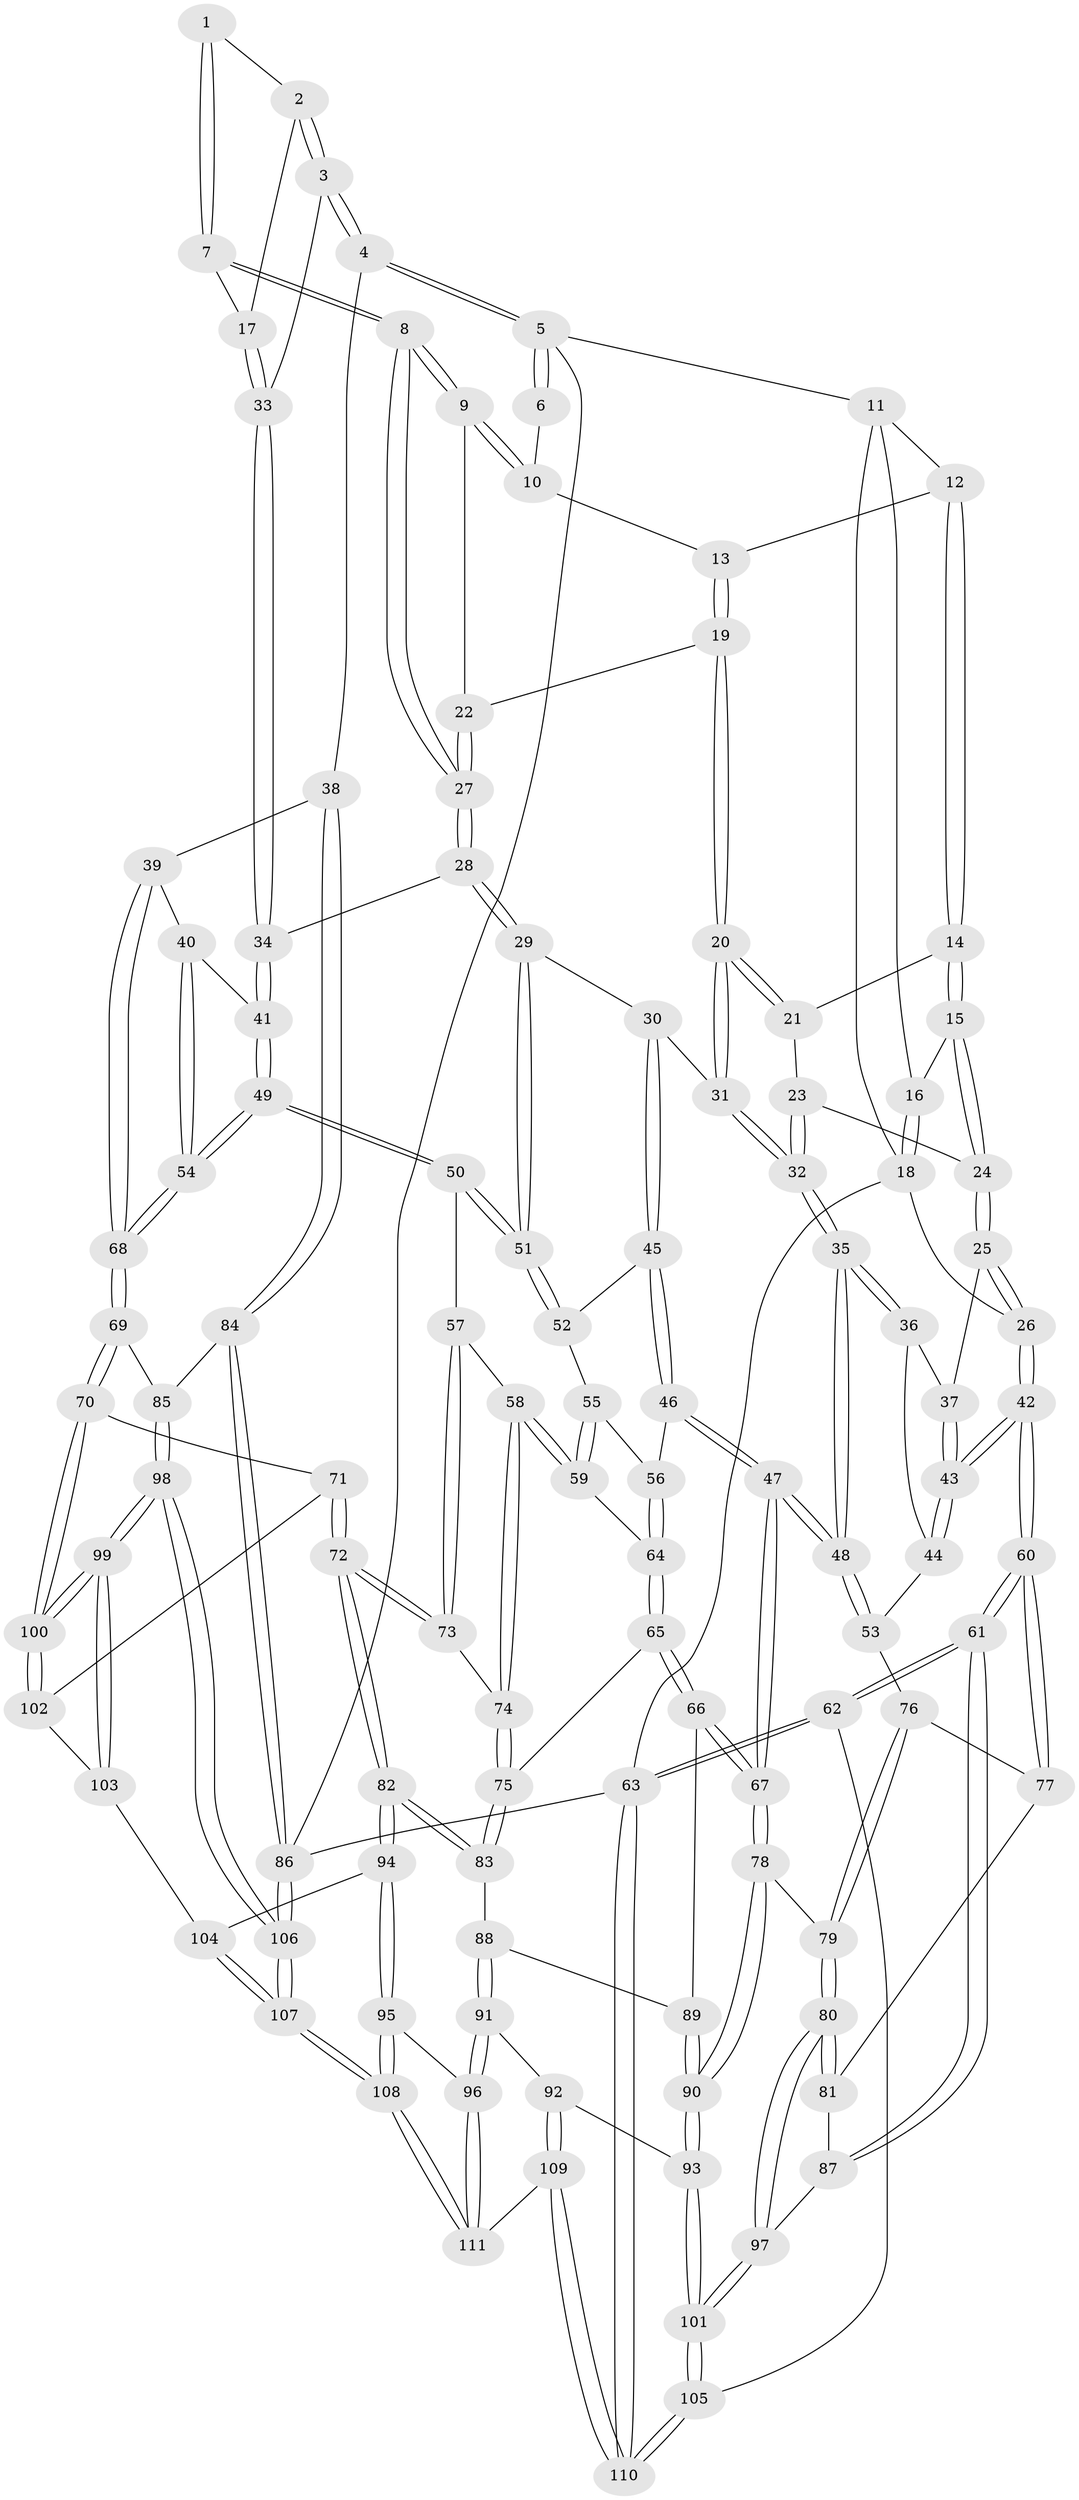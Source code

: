 // Generated by graph-tools (version 1.1) at 2025/01/03/09/25 05:01:24]
// undirected, 111 vertices, 274 edges
graph export_dot {
graph [start="1"]
  node [color=gray90,style=filled];
  1 [pos="+0.7895213868516249+0.0425469050288866"];
  2 [pos="+0.8701148755597492+0.12564970880057955"];
  3 [pos="+1+0.13252009287542768"];
  4 [pos="+1+0"];
  5 [pos="+1+0"];
  6 [pos="+0.6520386444661643+0"];
  7 [pos="+0.7898449198409274+0.21147636508614076"];
  8 [pos="+0.756055705364128+0.21793391782396668"];
  9 [pos="+0.7451574668277436+0.19191216533508804"];
  10 [pos="+0.6323105088223239+0"];
  11 [pos="+0.1785541800936287+0"];
  12 [pos="+0.4625267219991543+0"];
  13 [pos="+0.5058882408148161+0"];
  14 [pos="+0.1401720333120061+0.12196292927420616"];
  15 [pos="+0.13380213019372733+0.12363147404872542"];
  16 [pos="+0.10091593236232532+0.09979615565590932"];
  17 [pos="+0.814994747322613+0.21300039496586212"];
  18 [pos="+0+0.1209944515526423"];
  19 [pos="+0.4985991022619399+0"];
  20 [pos="+0.42406059434275106+0.1386348083140846"];
  21 [pos="+0.2843929847353855+0.15095706733145225"];
  22 [pos="+0.6116373630698324+0.13887673733972647"];
  23 [pos="+0.2053392820588596+0.23046108737681922"];
  24 [pos="+0.14487442026922948+0.2231887611579273"];
  25 [pos="+0.13565402979008068+0.24140120226090298"];
  26 [pos="+0+0.1813488045316658"];
  27 [pos="+0.6835196817834234+0.2906478936126465"];
  28 [pos="+0.6785130513627907+0.3077991044537679"];
  29 [pos="+0.6505284672384235+0.3424678257338236"];
  30 [pos="+0.4665443706189623+0.2908211084219111"];
  31 [pos="+0.4197658461176887+0.25367780263571593"];
  32 [pos="+0.35081231135135366+0.3096581799231287"];
  33 [pos="+0.8965780608899482+0.2852338026102016"];
  34 [pos="+0.8855545331930715+0.3492376853125783"];
  35 [pos="+0.27795077107884314+0.4171157125356387"];
  36 [pos="+0.1326509164646122+0.3038228663707724"];
  37 [pos="+0.12821899613508966+0.2962022142918374"];
  38 [pos="+1+0.46035727235909385"];
  39 [pos="+1+0.46019589950267287"];
  40 [pos="+0.9424342005539781+0.4110439540474843"];
  41 [pos="+0.8888086318206466+0.36054284782911333"];
  42 [pos="+0+0.36654000010826937"];
  43 [pos="+0+0.3672237330630913"];
  44 [pos="+0.07668723881870589+0.43296230306087125"];
  45 [pos="+0.4842655846107999+0.436430267109518"];
  46 [pos="+0.43812343275153504+0.4881759022073437"];
  47 [pos="+0.2812497383353677+0.5013401667665627"];
  48 [pos="+0.26905694973454813+0.4860254450046728"];
  49 [pos="+0.7376769488068212+0.48296482392703927"];
  50 [pos="+0.6905079934158277+0.46750443232259203"];
  51 [pos="+0.6635100430407875+0.4285511770190302"];
  52 [pos="+0.5519969827861644+0.46756729654983603"];
  53 [pos="+0.16285100263910224+0.5059542937627284"];
  54 [pos="+0.8417099681762651+0.5955455407271444"];
  55 [pos="+0.5434704556416848+0.4892973871519918"];
  56 [pos="+0.46498946969118266+0.5161476587581394"];
  57 [pos="+0.689714598911393+0.46894907375482403"];
  58 [pos="+0.5627203697769251+0.5813315245573019"];
  59 [pos="+0.5367595442340549+0.5669310590801208"];
  60 [pos="+0+0.6279818109840424"];
  61 [pos="+0+0.7533136367620893"];
  62 [pos="+0+0.7892790468194701"];
  63 [pos="+0+1"];
  64 [pos="+0.4931841348438698+0.5700432334392045"];
  65 [pos="+0.42866838950861286+0.6392564675795318"];
  66 [pos="+0.39461798784499064+0.6511184335958995"];
  67 [pos="+0.3252351415653681+0.651824833189224"];
  68 [pos="+0.8478831651899235+0.6145205651395066"];
  69 [pos="+0.8454244634553072+0.7012863060351238"];
  70 [pos="+0.8355754834414397+0.7106065605285924"];
  71 [pos="+0.782364806958611+0.7438419594239142"];
  72 [pos="+0.752481351247386+0.7501740176765694"];
  73 [pos="+0.6594796091599755+0.625724330975128"];
  74 [pos="+0.5772036276895098+0.616171905128105"];
  75 [pos="+0.5515366838182576+0.6778316782333937"];
  76 [pos="+0.10825334150388895+0.5604767443648011"];
  77 [pos="+0.09741391390512326+0.5692257886717458"];
  78 [pos="+0.31628123212198794+0.6711427087457967"];
  79 [pos="+0.2563036072791288+0.7439208015973049"];
  80 [pos="+0.24922780058386193+0.7538622434173168"];
  81 [pos="+0.1249290157459891+0.6817818306833434"];
  82 [pos="+0.7450360735025889+0.7550454898561364"];
  83 [pos="+0.5633751243897939+0.7162449137258621"];
  84 [pos="+1+0.7347206086834946"];
  85 [pos="+0.9000003727356273+0.7109461173342063"];
  86 [pos="+1+1"];
  87 [pos="+0+0.7440478327637005"];
  88 [pos="+0.5552216333578074+0.7259627661304489"];
  89 [pos="+0.4782236916428644+0.7394912643362732"];
  90 [pos="+0.4536869834347095+0.8196037686158067"];
  91 [pos="+0.5293403959926997+0.875061190886778"];
  92 [pos="+0.4978668728051835+0.8778267694875846"];
  93 [pos="+0.46191805154342985+0.8503550064004051"];
  94 [pos="+0.6675924071283855+0.870112715809728"];
  95 [pos="+0.6639317566980125+0.8732581414557423"];
  96 [pos="+0.5857479844346847+0.8942231764970057"];
  97 [pos="+0.2341691161366069+0.8153249633067716"];
  98 [pos="+1+1"];
  99 [pos="+1+1"];
  100 [pos="+1+1"];
  101 [pos="+0.23724727156609085+0.8689608014605739"];
  102 [pos="+0.7909199113714304+0.7703689601424825"];
  103 [pos="+0.8225296287555787+0.9028417473327232"];
  104 [pos="+0.7753538889716793+0.9476943717092168"];
  105 [pos="+0.21319246350227622+0.9502066773873173"];
  106 [pos="+1+1"];
  107 [pos="+0.8342469515066235+1"];
  108 [pos="+0.7829873778883981+1"];
  109 [pos="+0.290654970897403+1"];
  110 [pos="+0.2620914318117799+1"];
  111 [pos="+0.5744324658498781+1"];
  1 -- 2;
  1 -- 7;
  1 -- 7;
  2 -- 3;
  2 -- 3;
  2 -- 17;
  3 -- 4;
  3 -- 4;
  3 -- 33;
  4 -- 5;
  4 -- 5;
  4 -- 38;
  5 -- 6;
  5 -- 6;
  5 -- 11;
  5 -- 86;
  6 -- 10;
  7 -- 8;
  7 -- 8;
  7 -- 17;
  8 -- 9;
  8 -- 9;
  8 -- 27;
  8 -- 27;
  9 -- 10;
  9 -- 10;
  9 -- 22;
  10 -- 13;
  11 -- 12;
  11 -- 16;
  11 -- 18;
  12 -- 13;
  12 -- 14;
  12 -- 14;
  13 -- 19;
  13 -- 19;
  14 -- 15;
  14 -- 15;
  14 -- 21;
  15 -- 16;
  15 -- 24;
  15 -- 24;
  16 -- 18;
  16 -- 18;
  17 -- 33;
  17 -- 33;
  18 -- 26;
  18 -- 63;
  19 -- 20;
  19 -- 20;
  19 -- 22;
  20 -- 21;
  20 -- 21;
  20 -- 31;
  20 -- 31;
  21 -- 23;
  22 -- 27;
  22 -- 27;
  23 -- 24;
  23 -- 32;
  23 -- 32;
  24 -- 25;
  24 -- 25;
  25 -- 26;
  25 -- 26;
  25 -- 37;
  26 -- 42;
  26 -- 42;
  27 -- 28;
  27 -- 28;
  28 -- 29;
  28 -- 29;
  28 -- 34;
  29 -- 30;
  29 -- 51;
  29 -- 51;
  30 -- 31;
  30 -- 45;
  30 -- 45;
  31 -- 32;
  31 -- 32;
  32 -- 35;
  32 -- 35;
  33 -- 34;
  33 -- 34;
  34 -- 41;
  34 -- 41;
  35 -- 36;
  35 -- 36;
  35 -- 48;
  35 -- 48;
  36 -- 37;
  36 -- 44;
  37 -- 43;
  37 -- 43;
  38 -- 39;
  38 -- 84;
  38 -- 84;
  39 -- 40;
  39 -- 68;
  39 -- 68;
  40 -- 41;
  40 -- 54;
  40 -- 54;
  41 -- 49;
  41 -- 49;
  42 -- 43;
  42 -- 43;
  42 -- 60;
  42 -- 60;
  43 -- 44;
  43 -- 44;
  44 -- 53;
  45 -- 46;
  45 -- 46;
  45 -- 52;
  46 -- 47;
  46 -- 47;
  46 -- 56;
  47 -- 48;
  47 -- 48;
  47 -- 67;
  47 -- 67;
  48 -- 53;
  48 -- 53;
  49 -- 50;
  49 -- 50;
  49 -- 54;
  49 -- 54;
  50 -- 51;
  50 -- 51;
  50 -- 57;
  51 -- 52;
  51 -- 52;
  52 -- 55;
  53 -- 76;
  54 -- 68;
  54 -- 68;
  55 -- 56;
  55 -- 59;
  55 -- 59;
  56 -- 64;
  56 -- 64;
  57 -- 58;
  57 -- 73;
  57 -- 73;
  58 -- 59;
  58 -- 59;
  58 -- 74;
  58 -- 74;
  59 -- 64;
  60 -- 61;
  60 -- 61;
  60 -- 77;
  60 -- 77;
  61 -- 62;
  61 -- 62;
  61 -- 87;
  61 -- 87;
  62 -- 63;
  62 -- 63;
  62 -- 105;
  63 -- 110;
  63 -- 110;
  63 -- 86;
  64 -- 65;
  64 -- 65;
  65 -- 66;
  65 -- 66;
  65 -- 75;
  66 -- 67;
  66 -- 67;
  66 -- 89;
  67 -- 78;
  67 -- 78;
  68 -- 69;
  68 -- 69;
  69 -- 70;
  69 -- 70;
  69 -- 85;
  70 -- 71;
  70 -- 100;
  70 -- 100;
  71 -- 72;
  71 -- 72;
  71 -- 102;
  72 -- 73;
  72 -- 73;
  72 -- 82;
  72 -- 82;
  73 -- 74;
  74 -- 75;
  74 -- 75;
  75 -- 83;
  75 -- 83;
  76 -- 77;
  76 -- 79;
  76 -- 79;
  77 -- 81;
  78 -- 79;
  78 -- 90;
  78 -- 90;
  79 -- 80;
  79 -- 80;
  80 -- 81;
  80 -- 81;
  80 -- 97;
  80 -- 97;
  81 -- 87;
  82 -- 83;
  82 -- 83;
  82 -- 94;
  82 -- 94;
  83 -- 88;
  84 -- 85;
  84 -- 86;
  84 -- 86;
  85 -- 98;
  85 -- 98;
  86 -- 106;
  86 -- 106;
  87 -- 97;
  88 -- 89;
  88 -- 91;
  88 -- 91;
  89 -- 90;
  89 -- 90;
  90 -- 93;
  90 -- 93;
  91 -- 92;
  91 -- 96;
  91 -- 96;
  92 -- 93;
  92 -- 109;
  92 -- 109;
  93 -- 101;
  93 -- 101;
  94 -- 95;
  94 -- 95;
  94 -- 104;
  95 -- 96;
  95 -- 108;
  95 -- 108;
  96 -- 111;
  96 -- 111;
  97 -- 101;
  97 -- 101;
  98 -- 99;
  98 -- 99;
  98 -- 106;
  98 -- 106;
  99 -- 100;
  99 -- 100;
  99 -- 103;
  99 -- 103;
  100 -- 102;
  100 -- 102;
  101 -- 105;
  101 -- 105;
  102 -- 103;
  103 -- 104;
  104 -- 107;
  104 -- 107;
  105 -- 110;
  105 -- 110;
  106 -- 107;
  106 -- 107;
  107 -- 108;
  107 -- 108;
  108 -- 111;
  108 -- 111;
  109 -- 110;
  109 -- 110;
  109 -- 111;
}

